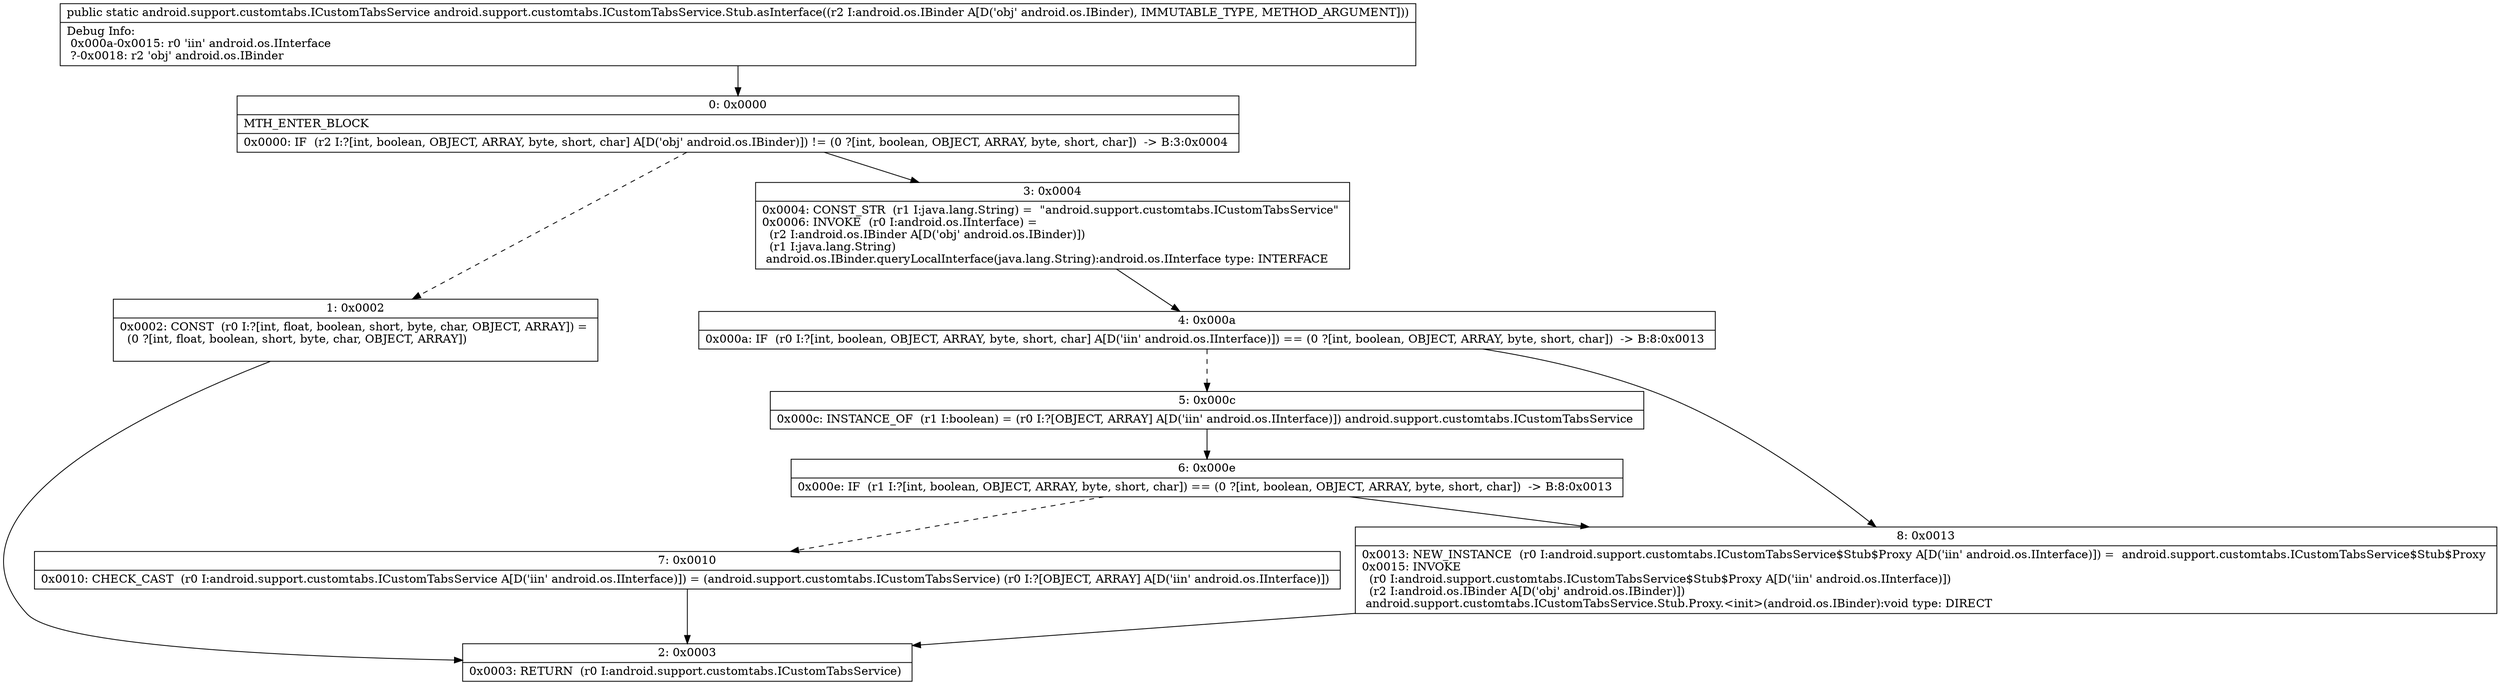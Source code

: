 digraph "CFG forandroid.support.customtabs.ICustomTabsService.Stub.asInterface(Landroid\/os\/IBinder;)Landroid\/support\/customtabs\/ICustomTabsService;" {
Node_0 [shape=record,label="{0\:\ 0x0000|MTH_ENTER_BLOCK\l|0x0000: IF  (r2 I:?[int, boolean, OBJECT, ARRAY, byte, short, char] A[D('obj' android.os.IBinder)]) != (0 ?[int, boolean, OBJECT, ARRAY, byte, short, char])  \-\> B:3:0x0004 \l}"];
Node_1 [shape=record,label="{1\:\ 0x0002|0x0002: CONST  (r0 I:?[int, float, boolean, short, byte, char, OBJECT, ARRAY]) = \l  (0 ?[int, float, boolean, short, byte, char, OBJECT, ARRAY])\l \l}"];
Node_2 [shape=record,label="{2\:\ 0x0003|0x0003: RETURN  (r0 I:android.support.customtabs.ICustomTabsService) \l}"];
Node_3 [shape=record,label="{3\:\ 0x0004|0x0004: CONST_STR  (r1 I:java.lang.String) =  \"android.support.customtabs.ICustomTabsService\" \l0x0006: INVOKE  (r0 I:android.os.IInterface) = \l  (r2 I:android.os.IBinder A[D('obj' android.os.IBinder)])\l  (r1 I:java.lang.String)\l android.os.IBinder.queryLocalInterface(java.lang.String):android.os.IInterface type: INTERFACE \l}"];
Node_4 [shape=record,label="{4\:\ 0x000a|0x000a: IF  (r0 I:?[int, boolean, OBJECT, ARRAY, byte, short, char] A[D('iin' android.os.IInterface)]) == (0 ?[int, boolean, OBJECT, ARRAY, byte, short, char])  \-\> B:8:0x0013 \l}"];
Node_5 [shape=record,label="{5\:\ 0x000c|0x000c: INSTANCE_OF  (r1 I:boolean) = (r0 I:?[OBJECT, ARRAY] A[D('iin' android.os.IInterface)]) android.support.customtabs.ICustomTabsService \l}"];
Node_6 [shape=record,label="{6\:\ 0x000e|0x000e: IF  (r1 I:?[int, boolean, OBJECT, ARRAY, byte, short, char]) == (0 ?[int, boolean, OBJECT, ARRAY, byte, short, char])  \-\> B:8:0x0013 \l}"];
Node_7 [shape=record,label="{7\:\ 0x0010|0x0010: CHECK_CAST  (r0 I:android.support.customtabs.ICustomTabsService A[D('iin' android.os.IInterface)]) = (android.support.customtabs.ICustomTabsService) (r0 I:?[OBJECT, ARRAY] A[D('iin' android.os.IInterface)]) \l}"];
Node_8 [shape=record,label="{8\:\ 0x0013|0x0013: NEW_INSTANCE  (r0 I:android.support.customtabs.ICustomTabsService$Stub$Proxy A[D('iin' android.os.IInterface)]) =  android.support.customtabs.ICustomTabsService$Stub$Proxy \l0x0015: INVOKE  \l  (r0 I:android.support.customtabs.ICustomTabsService$Stub$Proxy A[D('iin' android.os.IInterface)])\l  (r2 I:android.os.IBinder A[D('obj' android.os.IBinder)])\l android.support.customtabs.ICustomTabsService.Stub.Proxy.\<init\>(android.os.IBinder):void type: DIRECT \l}"];
MethodNode[shape=record,label="{public static android.support.customtabs.ICustomTabsService android.support.customtabs.ICustomTabsService.Stub.asInterface((r2 I:android.os.IBinder A[D('obj' android.os.IBinder), IMMUTABLE_TYPE, METHOD_ARGUMENT]))  | Debug Info:\l  0x000a\-0x0015: r0 'iin' android.os.IInterface\l  ?\-0x0018: r2 'obj' android.os.IBinder\l}"];
MethodNode -> Node_0;
Node_0 -> Node_1[style=dashed];
Node_0 -> Node_3;
Node_1 -> Node_2;
Node_3 -> Node_4;
Node_4 -> Node_5[style=dashed];
Node_4 -> Node_8;
Node_5 -> Node_6;
Node_6 -> Node_7[style=dashed];
Node_6 -> Node_8;
Node_7 -> Node_2;
Node_8 -> Node_2;
}

